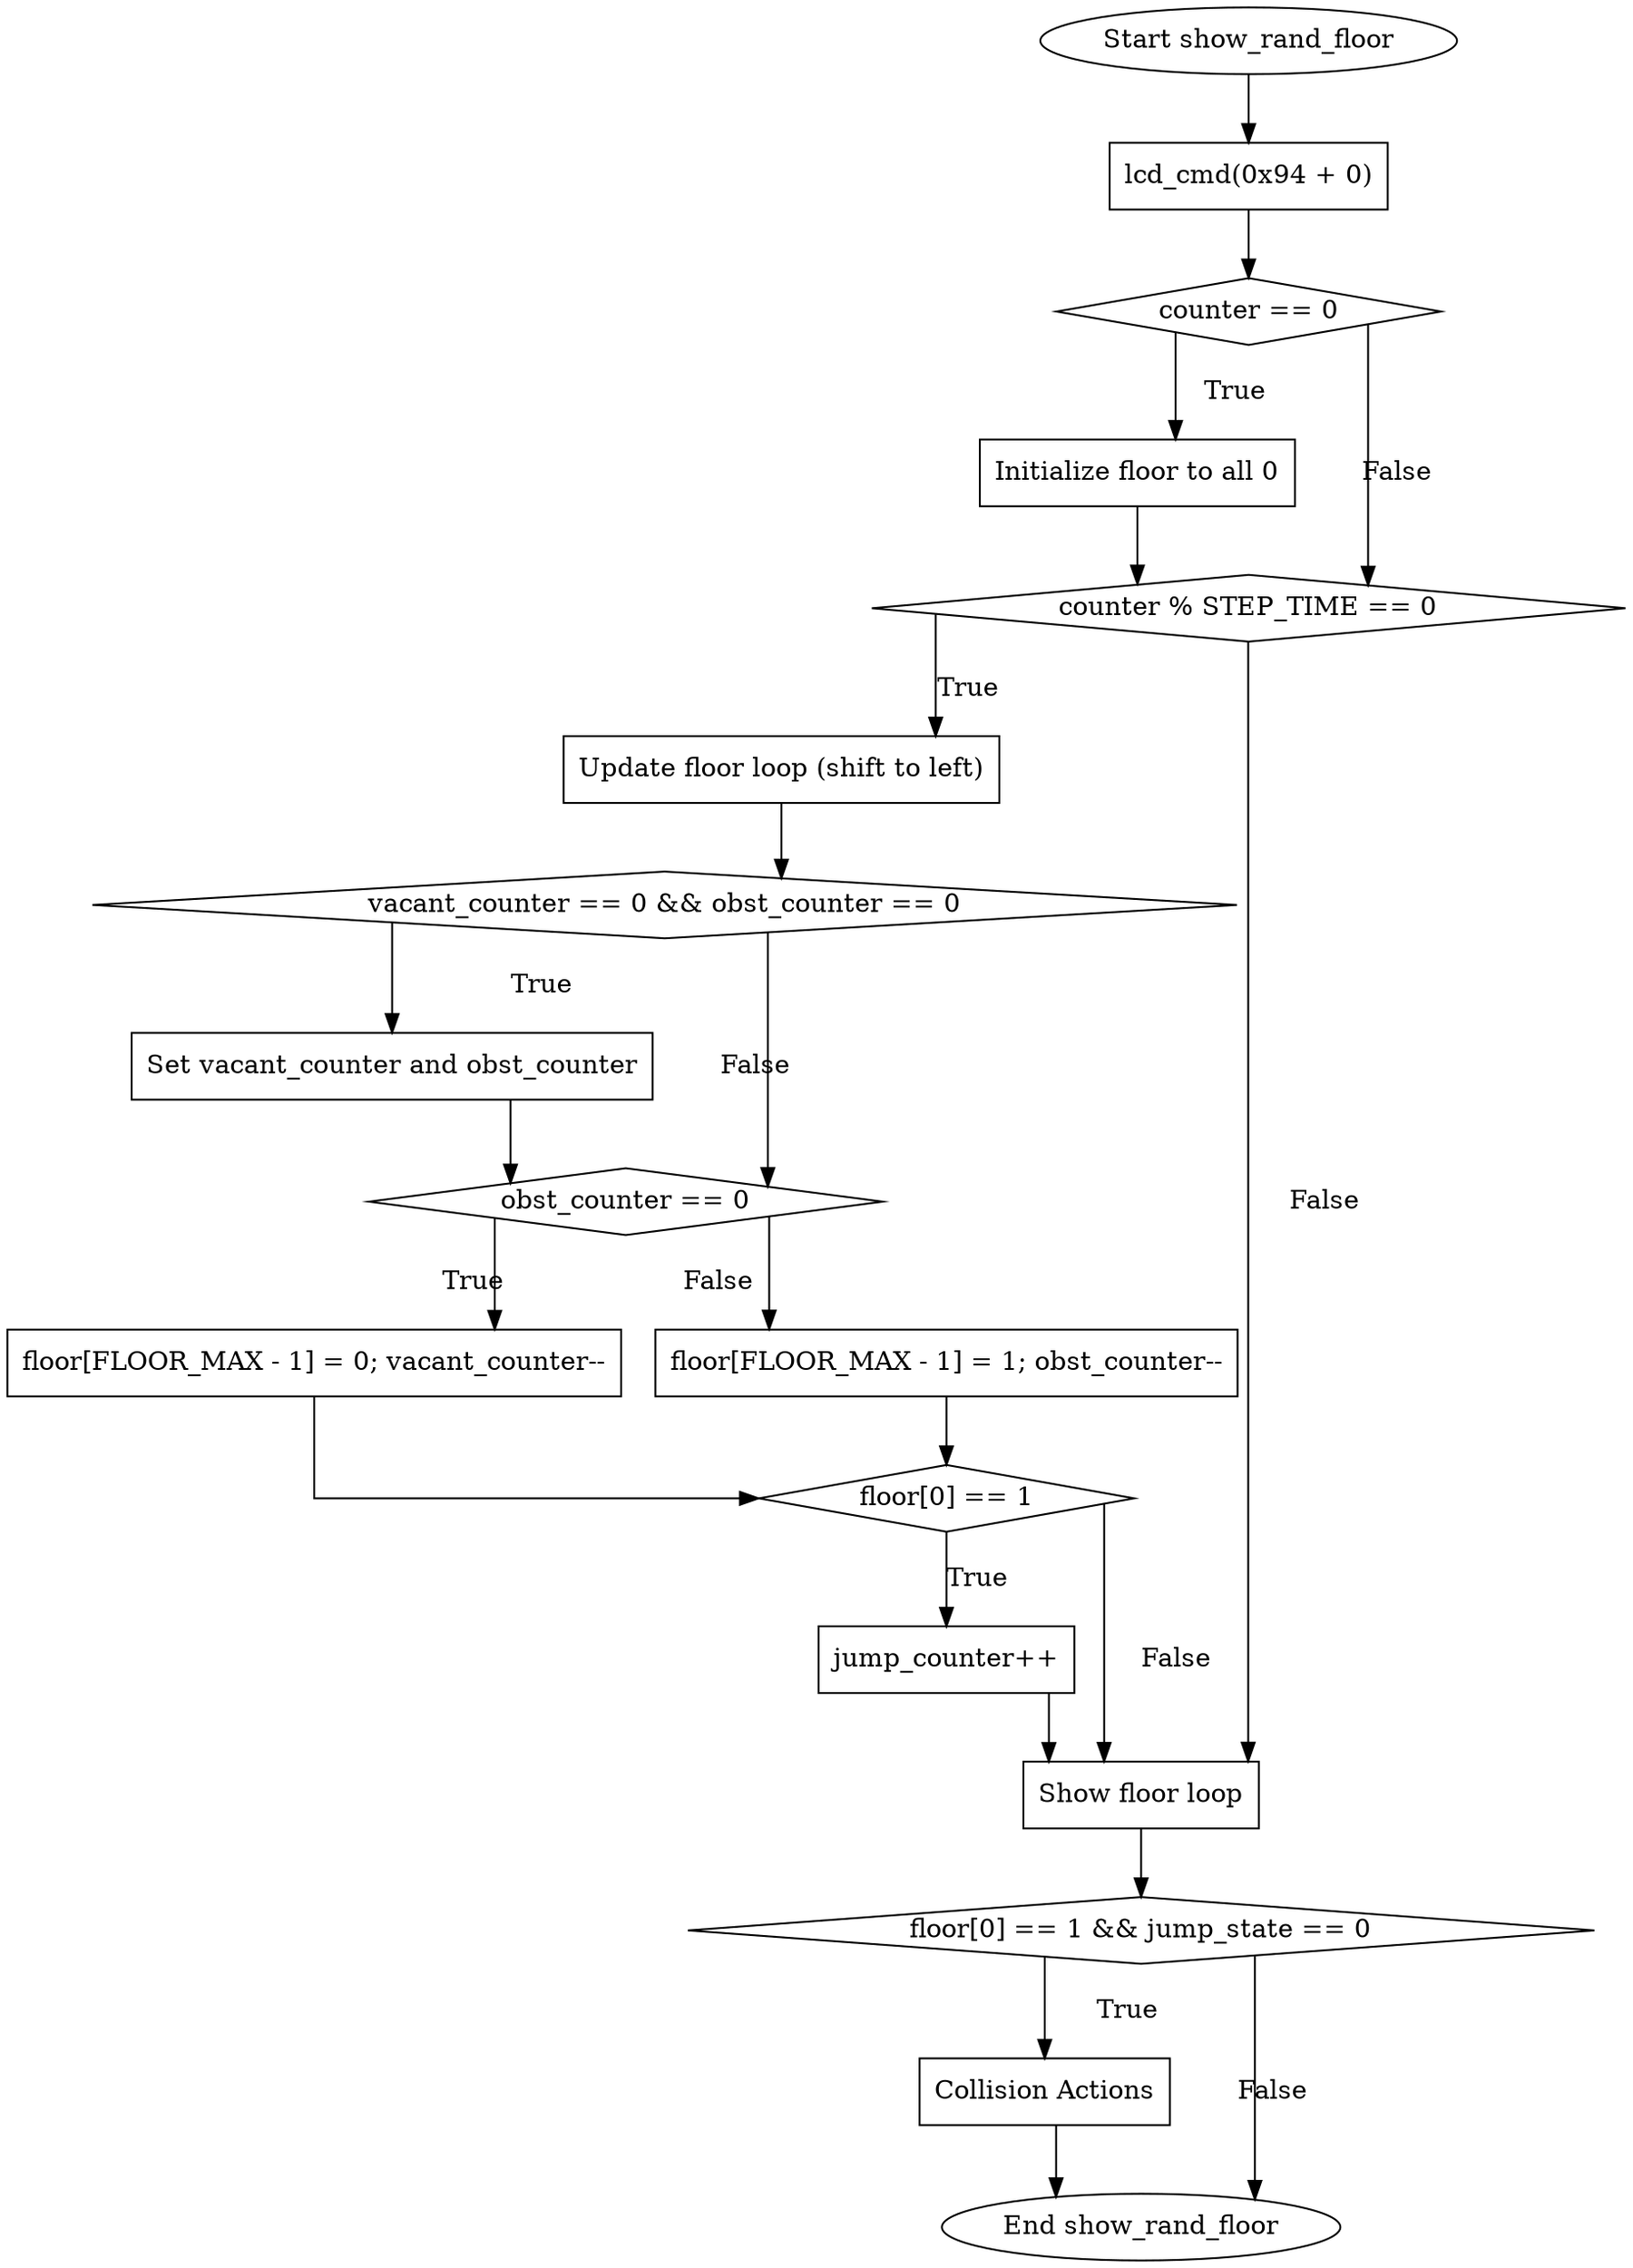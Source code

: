 digraph G {
    node [shape=rectangle]; // Default shape for nodes
    splines=ortho; // Set all edges to orthogonal

    start [label="Start show_rand_floor", shape=ellipse];
    lcdCmd [label="lcd_cmd(0x94 + 0)", shape=rect];
    checkCounter [label="counter == 0", shape=diamond];
    initializeFloor [label="Initialize floor to all 0", shape=rect];
    updateFloor [label="counter % STEP_TIME == 0", shape=diamond];
    updateLoop [label="Update floor loop (shift to left)", shape=rect];
    checkVacantObst [label="vacant_counter == 0 && obst_counter == 0", shape=diamond];
    setVacantObst [label="Set vacant_counter and obst_counter", shape=rect];
    checkObstCounter [label="obst_counter == 0", shape=diamond];
    setFloorZero [label="floor[FLOOR_MAX - 1] = 0; vacant_counter--", shape=rect];
    setFloorOne [label="floor[FLOOR_MAX - 1] = 1; obst_counter--", shape=rect];
    checkFloor [label="floor[0] == 1", shape=diamond];
    incrementJump [label="jump_counter++", shape=rect];
    showFloorLoop [label="Show floor loop", shape=rect];
    checkCollision [label="floor[0] == 1 && jump_state == 0", shape=diamond];
    collisionActions [label="Collision Actions", shape=rect];
    end [label="End show_rand_floor", shape=ellipse];

    start -> lcdCmd;
    lcdCmd -> checkCounter;
    checkCounter -> initializeFloor [label="True"];
    checkCounter -> updateFloor [label="False"];
    initializeFloor -> updateFloor;
    updateFloor -> updateLoop [label="True"];
    updateFloor -> showFloorLoop [label="False"];
    updateLoop -> checkVacantObst;
    checkVacantObst -> setVacantObst [label="True"];
    checkVacantObst -> checkObstCounter [label="False"];
    setVacantObst -> checkObstCounter;
    checkObstCounter -> setFloorZero [label="True"];
    checkObstCounter -> setFloorOne [label="False"];
    setFloorZero -> checkFloor;
    setFloorOne -> checkFloor;
    checkFloor -> incrementJump [label="True"];
    checkFloor -> showFloorLoop [label="False"];
    incrementJump -> showFloorLoop;
    showFloorLoop -> checkCollision;
    checkCollision -> collisionActions [label="True"];
    checkCollision -> end [label="False"];
    collisionActions -> end;
}
